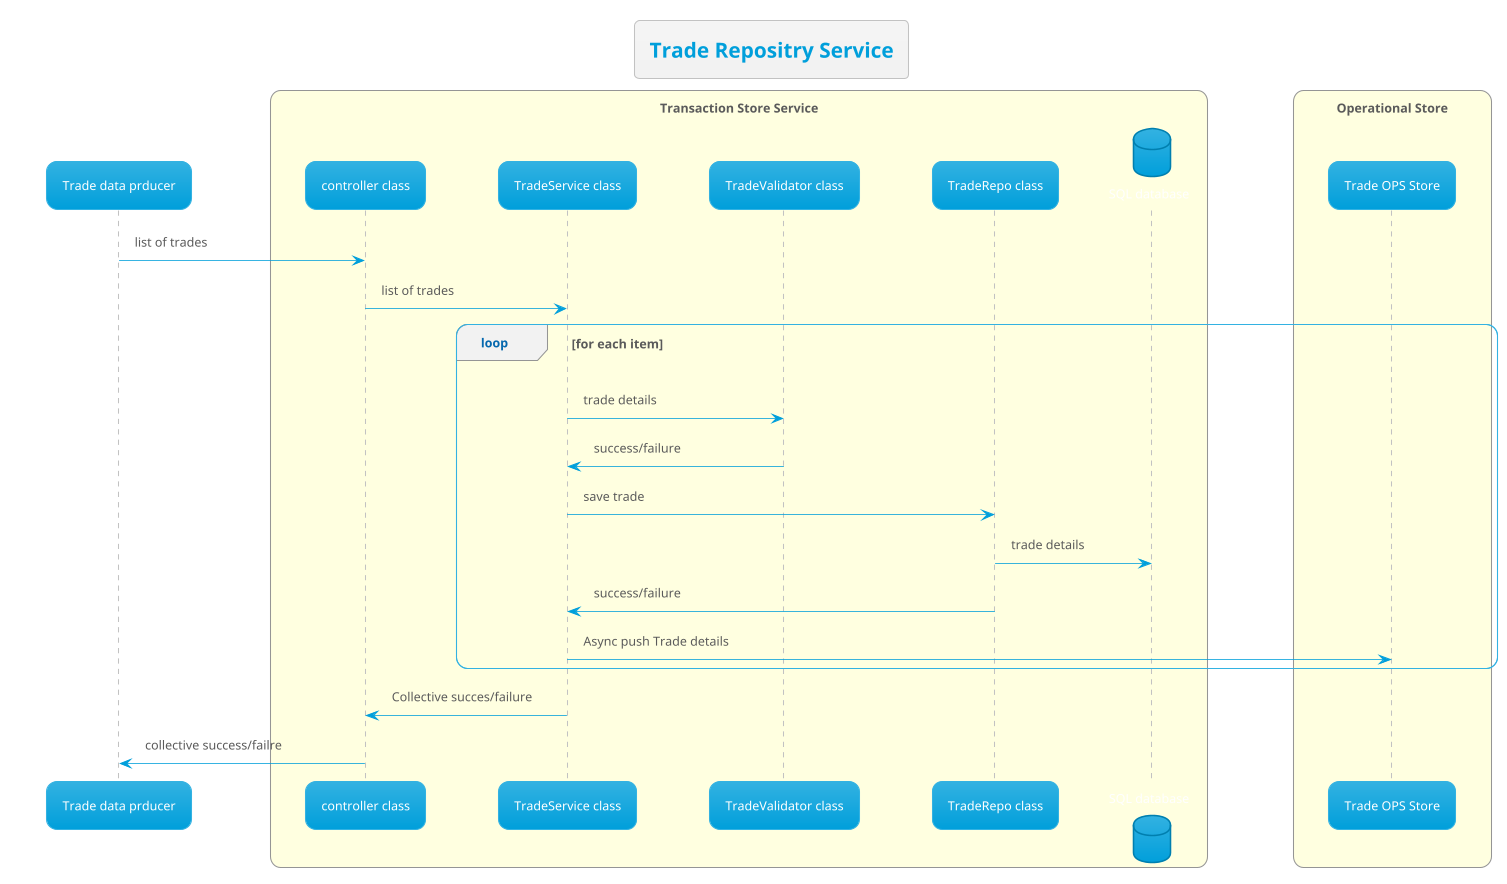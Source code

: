@startuml
!theme bluegray
skinparam ArrowThickness 0.75
title Trade Repositry Service

' Specify the participants left to right:
participant "Trade data prducer" as producer
box "Transaction Store Service" #Lightyellow
  participant "controller class" as controller
  participant "TradeService class" as TradeService
  participant "TradeValidator class" as TradeValidator
  participant "TradeRepo class" as TradeRepo
  database "SQL database" as SQLDB
end box
box "Operational Store" #Lightyellow
  participant "Trade OPS Store" as OPSStore
end box

' Specify the events (in order):

producer -> controller : list of trades
controller -> TradeService: list of trades
loop for each item
  TradeService -> TradeValidator: trade details
  TradeValidator -> TradeService: success/failure
  TradeService -> TradeRepo: save trade
  TradeRepo -> SQLDB: trade details
  TradeRepo -> TradeService:success/failure
  TradeService -> OPSStore: Async push Trade details
end
TradeService -> controller: Collective succes/failure
controller -> producer: collective success/failre
@enduml